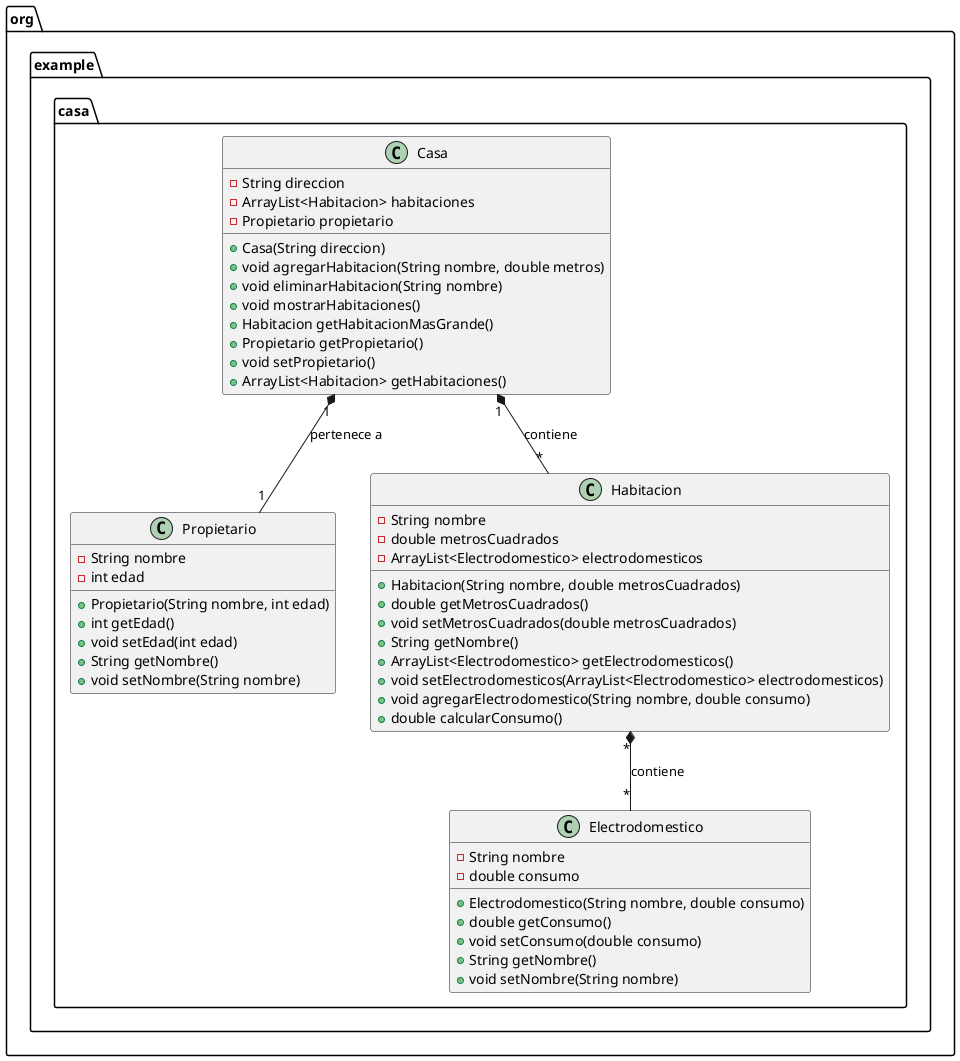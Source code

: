 @startuml

package org.example.casa {

    class Propietario {
        - String nombre
        - int edad
        + Propietario(String nombre, int edad)
        + int getEdad()
        + void setEdad(int edad)
        + String getNombre()
        + void setNombre(String nombre)
    }

    class Habitacion {
        - String nombre
        - double metrosCuadrados
        - ArrayList<Electrodomestico> electrodomesticos
        + Habitacion(String nombre, double metrosCuadrados)
        + double getMetrosCuadrados()
        + void setMetrosCuadrados(double metrosCuadrados)
        + String getNombre()
        + ArrayList<Electrodomestico> getElectrodomesticos()
        + void setElectrodomesticos(ArrayList<Electrodomestico> electrodomesticos)
        + void agregarElectrodomestico(String nombre, double consumo)
        + double calcularConsumo()
    }

    class Electrodomestico {
        - String nombre
        - double consumo
        + Electrodomestico(String nombre, double consumo)
        + double getConsumo()
        + void setConsumo(double consumo)
        + String getNombre()
        + void setNombre(String nombre)
    }

    class Casa {
        - String direccion
        - ArrayList<Habitacion> habitaciones
        - Propietario propietario
        + Casa(String direccion)
        + void agregarHabitacion(String nombre, double metros)
        + void eliminarHabitacion(String nombre)
        + void mostrarHabitaciones()
        + Habitacion getHabitacionMasGrande()
        + Propietario getPropietario()
        + void setPropietario()
        + ArrayList<Habitacion> getHabitaciones()
    }

    Casa "1" *-- "*" Habitacion : contiene
    Casa "1" *-- "1" Propietario : pertenece a
    Habitacion "*" *-- "*" Electrodomestico : contiene

}

@enduml
